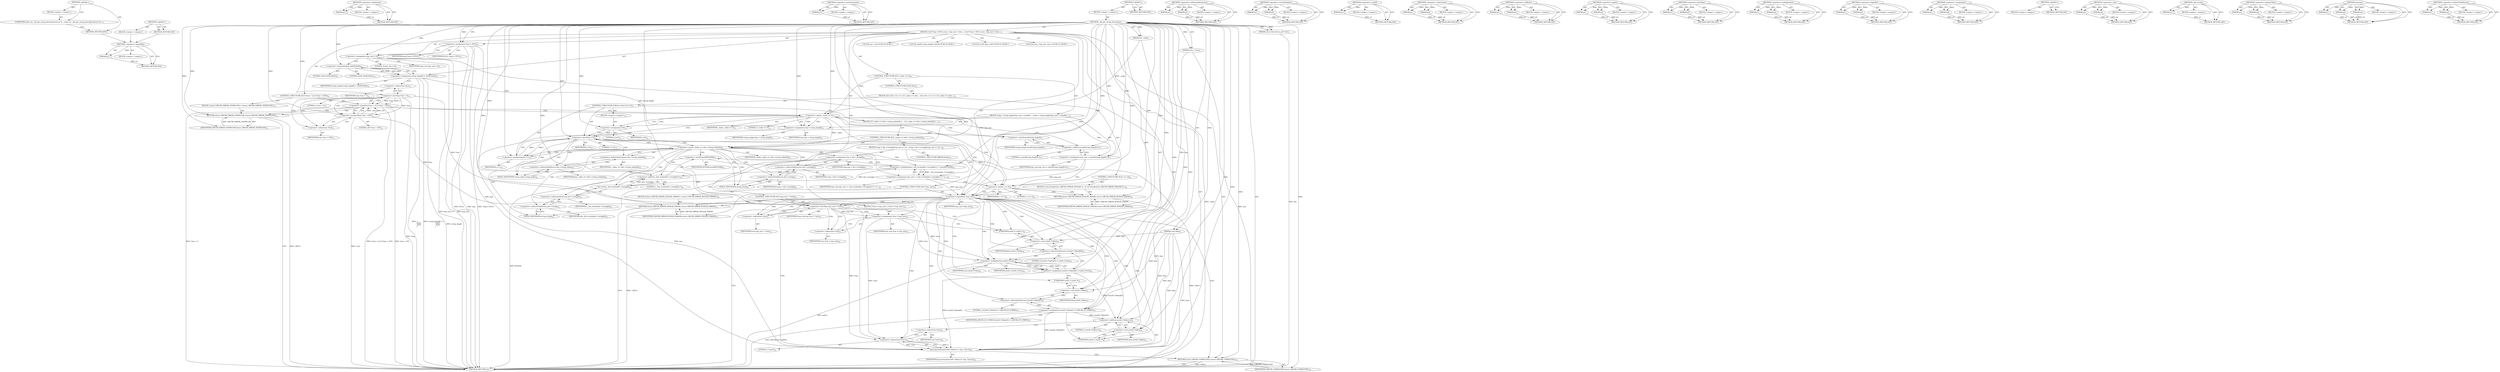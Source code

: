 digraph "&lt;global&gt;" {
vulnerable_246 [label=<(METHOD,&lt;operator&gt;.logicalNot)>];
vulnerable_247 [label=<(PARAM,p1)>];
vulnerable_248 [label=<(BLOCK,&lt;empty&gt;,&lt;empty&gt;)>];
vulnerable_249 [label=<(METHOD_RETURN,ANY)>];
vulnerable_200 [label=<(METHOD,&lt;operator&gt;.indirection)>];
vulnerable_201 [label=<(PARAM,p1)>];
vulnerable_202 [label=<(BLOCK,&lt;empty&gt;,&lt;empty&gt;)>];
vulnerable_203 [label=<(METHOD_RETURN,ANY)>];
vulnerable_223 [label=<(METHOD,&lt;operator&gt;.postIncrement)>];
vulnerable_224 [label=<(PARAM,p1)>];
vulnerable_225 [label=<(BLOCK,&lt;empty&gt;,&lt;empty&gt;)>];
vulnerable_226 [label=<(METHOD_RETURN,ANY)>];
vulnerable_6 [label=<(METHOD,&lt;global&gt;)<SUB>1</SUB>>];
vulnerable_7 [label=<(BLOCK,&lt;empty&gt;,&lt;empty&gt;)<SUB>1</SUB>>];
vulnerable_8 [label=<(METHOD,_hid_get_string_descriptor)<SUB>1</SUB>>];
vulnerable_9 [label=<(PARAM,struct hid_device_priv* dev)<SUB>1</SUB>>];
vulnerable_10 [label=<(PARAM,int _index)<SUB>1</SUB>>];
vulnerable_11 [label=<(PARAM,void *data)<SUB>2</SUB>>];
vulnerable_12 [label=<(PARAM,size_t *size)<SUB>2</SUB>>];
vulnerable_13 [label=<(BLOCK,{
	void *tmp = NULL;
	size_t tmp_size = 0;
	int...,{
	void *tmp = NULL;
	size_t tmp_size = 0;
	int...)<SUB>3</SUB>>];
vulnerable_14 [label="<(LOCAL,void* tmp: void*)<SUB>4</SUB>>"];
vulnerable_15 [label=<(&lt;operator&gt;.assignment,*tmp = NULL)<SUB>4</SUB>>];
vulnerable_16 [label=<(IDENTIFIER,tmp,*tmp = NULL)<SUB>4</SUB>>];
vulnerable_17 [label=<(IDENTIFIER,NULL,*tmp = NULL)<SUB>4</SUB>>];
vulnerable_18 [label="<(LOCAL,size_t tmp_size: size_t)<SUB>5</SUB>>"];
vulnerable_19 [label=<(&lt;operator&gt;.assignment,tmp_size = 0)<SUB>5</SUB>>];
vulnerable_20 [label=<(IDENTIFIER,tmp_size,tmp_size = 0)<SUB>5</SUB>>];
vulnerable_21 [label=<(LITERAL,0,tmp_size = 0)<SUB>5</SUB>>];
vulnerable_22 [label="<(LOCAL,int i: int)<SUB>6</SUB>>"];
vulnerable_23 [label="<(LOCAL,char[] string_langid: char[])<SUB>8</SUB>>"];
vulnerable_24 [label=<(&lt;operator&gt;.assignment,string_langid[] = {
		0x09,
		0x04
	})<SUB>8</SUB>>];
vulnerable_25 [label=<(IDENTIFIER,string_langid,string_langid[] = {
		0x09,
		0x04
	})<SUB>8</SUB>>];
vulnerable_26 [label=<(&lt;operator&gt;.arrayInitializer,{
		0x09,
		0x04
	})<SUB>8</SUB>>];
vulnerable_27 [label=<(LITERAL,0x09,{
		0x09,
		0x04
	})<SUB>9</SUB>>];
vulnerable_28 [label=<(LITERAL,0x04,{
		0x09,
		0x04
	})<SUB>10</SUB>>];
vulnerable_29 [label=<(CONTROL_STRUCTURE,IF,if ((*size &lt; 2) || (*size &gt; 255)))<SUB>12</SUB>>];
vulnerable_30 [label=<(&lt;operator&gt;.logicalOr,(*size &lt; 2) || (*size &gt; 255))<SUB>12</SUB>>];
vulnerable_31 [label=<(&lt;operator&gt;.lessThan,*size &lt; 2)<SUB>12</SUB>>];
vulnerable_32 [label=<(&lt;operator&gt;.indirection,*size)<SUB>12</SUB>>];
vulnerable_33 [label=<(IDENTIFIER,size,*size &lt; 2)<SUB>12</SUB>>];
vulnerable_34 [label=<(LITERAL,2,*size &lt; 2)<SUB>12</SUB>>];
vulnerable_35 [label=<(&lt;operator&gt;.greaterThan,*size &gt; 255)<SUB>12</SUB>>];
vulnerable_36 [label=<(&lt;operator&gt;.indirection,*size)<SUB>12</SUB>>];
vulnerable_37 [label=<(IDENTIFIER,size,*size &gt; 255)<SUB>12</SUB>>];
vulnerable_38 [label=<(LITERAL,255,*size &gt; 255)<SUB>12</SUB>>];
vulnerable_39 [label=<(BLOCK,{
		return LIBUSB_ERROR_OVERFLOW;
	},{
		return LIBUSB_ERROR_OVERFLOW;
	})<SUB>12</SUB>>];
vulnerable_40 [label=<(RETURN,return LIBUSB_ERROR_OVERFLOW;,return LIBUSB_ERROR_OVERFLOW;)<SUB>13</SUB>>];
vulnerable_41 [label=<(IDENTIFIER,LIBUSB_ERROR_OVERFLOW,return LIBUSB_ERROR_OVERFLOW;)<SUB>13</SUB>>];
vulnerable_42 [label=<(CONTROL_STRUCTURE,IF,if (_index == 0))<SUB>15</SUB>>];
vulnerable_43 [label=<(&lt;operator&gt;.equals,_index == 0)<SUB>15</SUB>>];
vulnerable_44 [label=<(IDENTIFIER,_index,_index == 0)<SUB>15</SUB>>];
vulnerable_45 [label=<(LITERAL,0,_index == 0)<SUB>15</SUB>>];
vulnerable_46 [label=<(BLOCK,{
		tmp = string_langid;
		tmp_size = sizeof(st...,{
		tmp = string_langid;
		tmp_size = sizeof(st...)<SUB>15</SUB>>];
vulnerable_47 [label=<(&lt;operator&gt;.assignment,tmp = string_langid)<SUB>16</SUB>>];
vulnerable_48 [label=<(IDENTIFIER,tmp,tmp = string_langid)<SUB>16</SUB>>];
vulnerable_49 [label=<(IDENTIFIER,string_langid,tmp = string_langid)<SUB>16</SUB>>];
vulnerable_50 [label=<(&lt;operator&gt;.assignment,tmp_size = sizeof(string_langid)+2)<SUB>17</SUB>>];
vulnerable_51 [label=<(IDENTIFIER,tmp_size,tmp_size = sizeof(string_langid)+2)<SUB>17</SUB>>];
vulnerable_52 [label=<(&lt;operator&gt;.addition,sizeof(string_langid)+2)<SUB>17</SUB>>];
vulnerable_53 [label=<(&lt;operator&gt;.sizeOf,sizeof(string_langid))<SUB>17</SUB>>];
vulnerable_54 [label=<(IDENTIFIER,string_langid,sizeof(string_langid))<SUB>17</SUB>>];
vulnerable_55 [label=<(LITERAL,2,sizeof(string_langid)+2)<SUB>17</SUB>>];
vulnerable_56 [label=<(CONTROL_STRUCTURE,ELSE,else)<SUB>18</SUB>>];
vulnerable_57 [label=<(BLOCK,{
		for (i=0; i&lt;3; i++) {
			if (_index == (dev...,{
		for (i=0; i&lt;3; i++) {
			if (_index == (dev...)<SUB>18</SUB>>];
vulnerable_58 [label=<(CONTROL_STRUCTURE,FOR,for (i=0;i&lt;3;i++))<SUB>19</SUB>>];
vulnerable_59 [label=<(BLOCK,&lt;empty&gt;,&lt;empty&gt;)<SUB>19</SUB>>];
vulnerable_60 [label=<(&lt;operator&gt;.assignment,i=0)<SUB>19</SUB>>];
vulnerable_61 [label=<(IDENTIFIER,i,i=0)<SUB>19</SUB>>];
vulnerable_62 [label=<(LITERAL,0,i=0)<SUB>19</SUB>>];
vulnerable_63 [label=<(&lt;operator&gt;.lessThan,i&lt;3)<SUB>19</SUB>>];
vulnerable_64 [label=<(IDENTIFIER,i,i&lt;3)<SUB>19</SUB>>];
vulnerable_65 [label=<(LITERAL,3,i&lt;3)<SUB>19</SUB>>];
vulnerable_66 [label=<(&lt;operator&gt;.postIncrement,i++)<SUB>19</SUB>>];
vulnerable_67 [label=<(IDENTIFIER,i,i++)<SUB>19</SUB>>];
vulnerable_68 [label=<(BLOCK,{
			if (_index == (dev-&gt;string_index[i])) {
		...,{
			if (_index == (dev-&gt;string_index[i])) {
		...)<SUB>19</SUB>>];
vulnerable_69 [label=<(CONTROL_STRUCTURE,IF,if (_index == (dev-&gt;string_index[i])))<SUB>20</SUB>>];
vulnerable_70 [label=<(&lt;operator&gt;.equals,_index == (dev-&gt;string_index[i]))<SUB>20</SUB>>];
vulnerable_71 [label=<(IDENTIFIER,_index,_index == (dev-&gt;string_index[i]))<SUB>20</SUB>>];
vulnerable_72 [label=<(&lt;operator&gt;.indirectIndexAccess,dev-&gt;string_index[i])<SUB>20</SUB>>];
vulnerable_73 [label=<(&lt;operator&gt;.indirectFieldAccess,dev-&gt;string_index)<SUB>20</SUB>>];
vulnerable_74 [label=<(IDENTIFIER,dev,_index == (dev-&gt;string_index[i]))<SUB>20</SUB>>];
vulnerable_75 [label=<(FIELD_IDENTIFIER,string_index,string_index)<SUB>20</SUB>>];
vulnerable_76 [label=<(IDENTIFIER,i,_index == (dev-&gt;string_index[i]))<SUB>20</SUB>>];
vulnerable_77 [label=<(BLOCK,{
				tmp = dev-&gt;string[i];
				tmp_size = (_hi...,{
				tmp = dev-&gt;string[i];
				tmp_size = (_hi...)<SUB>20</SUB>>];
vulnerable_78 [label=<(&lt;operator&gt;.assignment,tmp = dev-&gt;string[i])<SUB>21</SUB>>];
vulnerable_79 [label=<(IDENTIFIER,tmp,tmp = dev-&gt;string[i])<SUB>21</SUB>>];
vulnerable_80 [label=<(&lt;operator&gt;.indirectIndexAccess,dev-&gt;string[i])<SUB>21</SUB>>];
vulnerable_81 [label=<(&lt;operator&gt;.indirectFieldAccess,dev-&gt;string)<SUB>21</SUB>>];
vulnerable_82 [label=<(IDENTIFIER,dev,tmp = dev-&gt;string[i])<SUB>21</SUB>>];
vulnerable_83 [label=<(FIELD_IDENTIFIER,string,string)<SUB>21</SUB>>];
vulnerable_84 [label=<(IDENTIFIER,i,tmp = dev-&gt;string[i])<SUB>21</SUB>>];
vulnerable_85 [label=<(&lt;operator&gt;.assignment,tmp_size = (_hid_wcslen(dev-&gt;string[i])+1) * si...)<SUB>22</SUB>>];
vulnerable_86 [label=<(IDENTIFIER,tmp_size,tmp_size = (_hid_wcslen(dev-&gt;string[i])+1) * si...)<SUB>22</SUB>>];
vulnerable_87 [label=<(&lt;operator&gt;.multiplication,(_hid_wcslen(dev-&gt;string[i])+1) * sizeof(WCHAR))<SUB>22</SUB>>];
vulnerable_88 [label=<(&lt;operator&gt;.addition,_hid_wcslen(dev-&gt;string[i])+1)<SUB>22</SUB>>];
vulnerable_89 [label=<(_hid_wcslen,_hid_wcslen(dev-&gt;string[i]))<SUB>22</SUB>>];
vulnerable_90 [label=<(&lt;operator&gt;.indirectIndexAccess,dev-&gt;string[i])<SUB>22</SUB>>];
vulnerable_91 [label=<(&lt;operator&gt;.indirectFieldAccess,dev-&gt;string)<SUB>22</SUB>>];
vulnerable_92 [label=<(IDENTIFIER,dev,_hid_wcslen(dev-&gt;string[i]))<SUB>22</SUB>>];
vulnerable_93 [label=<(FIELD_IDENTIFIER,string,string)<SUB>22</SUB>>];
vulnerable_94 [label=<(IDENTIFIER,i,_hid_wcslen(dev-&gt;string[i]))<SUB>22</SUB>>];
vulnerable_95 [label=<(LITERAL,1,_hid_wcslen(dev-&gt;string[i])+1)<SUB>22</SUB>>];
vulnerable_96 [label=<(&lt;operator&gt;.sizeOf,sizeof(WCHAR))<SUB>22</SUB>>];
vulnerable_97 [label=<(IDENTIFIER,WCHAR,sizeof(WCHAR))<SUB>22</SUB>>];
vulnerable_98 [label=<(CONTROL_STRUCTURE,BREAK,break;)<SUB>23</SUB>>];
vulnerable_99 [label=<(CONTROL_STRUCTURE,IF,if (i == 3))<SUB>26</SUB>>];
vulnerable_100 [label=<(&lt;operator&gt;.equals,i == 3)<SUB>26</SUB>>];
vulnerable_101 [label=<(IDENTIFIER,i,i == 3)<SUB>26</SUB>>];
vulnerable_102 [label=<(LITERAL,3,i == 3)<SUB>26</SUB>>];
vulnerable_103 [label=<(BLOCK,{	// not found
			return LIBUSB_ERROR_INVALID_P...,{	// not found
			return LIBUSB_ERROR_INVALID_P...)<SUB>26</SUB>>];
vulnerable_104 [label=<(RETURN,return LIBUSB_ERROR_INVALID_PARAM;,return LIBUSB_ERROR_INVALID_PARAM;)<SUB>27</SUB>>];
vulnerable_105 [label=<(IDENTIFIER,LIBUSB_ERROR_INVALID_PARAM,return LIBUSB_ERROR_INVALID_PARAM;)<SUB>27</SUB>>];
vulnerable_106 [label=<(CONTROL_STRUCTURE,IF,if (!tmp_size))<SUB>30</SUB>>];
vulnerable_107 [label=<(&lt;operator&gt;.logicalNot,!tmp_size)<SUB>30</SUB>>];
vulnerable_108 [label=<(IDENTIFIER,tmp_size,!tmp_size)<SUB>30</SUB>>];
vulnerable_109 [label=<(BLOCK,{
		return LIBUSB_ERROR_INVALID_PARAM;
	},{
		return LIBUSB_ERROR_INVALID_PARAM;
	})<SUB>30</SUB>>];
vulnerable_110 [label=<(RETURN,return LIBUSB_ERROR_INVALID_PARAM;,return LIBUSB_ERROR_INVALID_PARAM;)<SUB>31</SUB>>];
vulnerable_111 [label=<(IDENTIFIER,LIBUSB_ERROR_INVALID_PARAM,return LIBUSB_ERROR_INVALID_PARAM;)<SUB>31</SUB>>];
vulnerable_112 [label=<(CONTROL_STRUCTURE,IF,if (tmp_size &lt; *size))<SUB>33</SUB>>];
vulnerable_113 [label=<(&lt;operator&gt;.lessThan,tmp_size &lt; *size)<SUB>33</SUB>>];
vulnerable_114 [label=<(IDENTIFIER,tmp_size,tmp_size &lt; *size)<SUB>33</SUB>>];
vulnerable_115 [label=<(&lt;operator&gt;.indirection,*size)<SUB>33</SUB>>];
vulnerable_116 [label=<(IDENTIFIER,size,tmp_size &lt; *size)<SUB>33</SUB>>];
vulnerable_117 [label=<(BLOCK,{
		*size = tmp_size;
	},{
		*size = tmp_size;
	})<SUB>33</SUB>>];
vulnerable_118 [label=<(&lt;operator&gt;.assignment,*size = tmp_size)<SUB>34</SUB>>];
vulnerable_119 [label=<(&lt;operator&gt;.indirection,*size)<SUB>34</SUB>>];
vulnerable_120 [label=<(IDENTIFIER,size,*size = tmp_size)<SUB>34</SUB>>];
vulnerable_121 [label=<(IDENTIFIER,tmp_size,*size = tmp_size)<SUB>34</SUB>>];
vulnerable_122 [label=<(&lt;operator&gt;.assignment,((uint8_t*)data)[0] = (uint8_t)*size)<SUB>36</SUB>>];
vulnerable_123 [label=<(&lt;operator&gt;.indirectIndexAccess,((uint8_t*)data)[0])<SUB>36</SUB>>];
vulnerable_124 [label=<(&lt;operator&gt;.cast,(uint8_t*)data)<SUB>36</SUB>>];
vulnerable_125 [label=<(UNKNOWN,uint8_t*,uint8_t*)<SUB>36</SUB>>];
vulnerable_126 [label=<(IDENTIFIER,data,(uint8_t*)data)<SUB>36</SUB>>];
vulnerable_127 [label=<(LITERAL,0,((uint8_t*)data)[0] = (uint8_t)*size)<SUB>36</SUB>>];
vulnerable_128 [label=<(&lt;operator&gt;.multiplication,(uint8_t)*size)<SUB>36</SUB>>];
vulnerable_129 [label=<(IDENTIFIER,uint8_t,(uint8_t)*size)<SUB>36</SUB>>];
vulnerable_130 [label=<(IDENTIFIER,size,(uint8_t)*size)<SUB>36</SUB>>];
vulnerable_131 [label=<(&lt;operator&gt;.assignment,((uint8_t*)data)[1] = LIBUSB_DT_STRING)<SUB>37</SUB>>];
vulnerable_132 [label=<(&lt;operator&gt;.indirectIndexAccess,((uint8_t*)data)[1])<SUB>37</SUB>>];
vulnerable_133 [label=<(&lt;operator&gt;.cast,(uint8_t*)data)<SUB>37</SUB>>];
vulnerable_134 [label=<(UNKNOWN,uint8_t*,uint8_t*)<SUB>37</SUB>>];
vulnerable_135 [label=<(IDENTIFIER,data,(uint8_t*)data)<SUB>37</SUB>>];
vulnerable_136 [label=<(LITERAL,1,((uint8_t*)data)[1] = LIBUSB_DT_STRING)<SUB>37</SUB>>];
vulnerable_137 [label=<(IDENTIFIER,LIBUSB_DT_STRING,((uint8_t*)data)[1] = LIBUSB_DT_STRING)<SUB>37</SUB>>];
vulnerable_138 [label=<(memcpy,memcpy((uint8_t*)data+2, tmp, *size-2))<SUB>38</SUB>>];
vulnerable_139 [label=<(&lt;operator&gt;.addition,(uint8_t*)data+2)<SUB>38</SUB>>];
vulnerable_140 [label=<(&lt;operator&gt;.cast,(uint8_t*)data)<SUB>38</SUB>>];
vulnerable_141 [label=<(UNKNOWN,uint8_t*,uint8_t*)<SUB>38</SUB>>];
vulnerable_142 [label=<(IDENTIFIER,data,(uint8_t*)data)<SUB>38</SUB>>];
vulnerable_143 [label=<(LITERAL,2,(uint8_t*)data+2)<SUB>38</SUB>>];
vulnerable_144 [label=<(IDENTIFIER,tmp,memcpy((uint8_t*)data+2, tmp, *size-2))<SUB>38</SUB>>];
vulnerable_145 [label=<(&lt;operator&gt;.subtraction,*size-2)<SUB>38</SUB>>];
vulnerable_146 [label=<(&lt;operator&gt;.indirection,*size)<SUB>38</SUB>>];
vulnerable_147 [label=<(IDENTIFIER,size,*size-2)<SUB>38</SUB>>];
vulnerable_148 [label=<(LITERAL,2,*size-2)<SUB>38</SUB>>];
vulnerable_149 [label=<(RETURN,return LIBUSB_COMPLETED;,return LIBUSB_COMPLETED;)<SUB>39</SUB>>];
vulnerable_150 [label=<(IDENTIFIER,LIBUSB_COMPLETED,return LIBUSB_COMPLETED;)<SUB>39</SUB>>];
vulnerable_151 [label=<(METHOD_RETURN,int)<SUB>1</SUB>>];
vulnerable_153 [label=<(METHOD_RETURN,ANY)<SUB>1</SUB>>];
vulnerable_227 [label=<(METHOD,&lt;operator&gt;.indirectIndexAccess)>];
vulnerable_228 [label=<(PARAM,p1)>];
vulnerable_229 [label=<(PARAM,p2)>];
vulnerable_230 [label=<(BLOCK,&lt;empty&gt;,&lt;empty&gt;)>];
vulnerable_231 [label=<(METHOD_RETURN,ANY)>];
vulnerable_185 [label=<(METHOD,&lt;operator&gt;.arrayInitializer)>];
vulnerable_186 [label=<(PARAM,p1)>];
vulnerable_187 [label=<(PARAM,p2)>];
vulnerable_188 [label=<(BLOCK,&lt;empty&gt;,&lt;empty&gt;)>];
vulnerable_189 [label=<(METHOD_RETURN,ANY)>];
vulnerable_219 [label=<(METHOD,&lt;operator&gt;.sizeOf)>];
vulnerable_220 [label=<(PARAM,p1)>];
vulnerable_221 [label=<(BLOCK,&lt;empty&gt;,&lt;empty&gt;)>];
vulnerable_222 [label=<(METHOD_RETURN,ANY)>];
vulnerable_261 [label=<(METHOD,&lt;operator&gt;.subtraction)>];
vulnerable_262 [label=<(PARAM,p1)>];
vulnerable_263 [label=<(PARAM,p2)>];
vulnerable_264 [label=<(BLOCK,&lt;empty&gt;,&lt;empty&gt;)>];
vulnerable_265 [label=<(METHOD_RETURN,ANY)>];
vulnerable_214 [label=<(METHOD,&lt;operator&gt;.addition)>];
vulnerable_215 [label=<(PARAM,p1)>];
vulnerable_216 [label=<(PARAM,p2)>];
vulnerable_217 [label=<(BLOCK,&lt;empty&gt;,&lt;empty&gt;)>];
vulnerable_218 [label=<(METHOD_RETURN,ANY)>];
vulnerable_209 [label=<(METHOD,&lt;operator&gt;.equals)>];
vulnerable_210 [label=<(PARAM,p1)>];
vulnerable_211 [label=<(PARAM,p2)>];
vulnerable_212 [label=<(BLOCK,&lt;empty&gt;,&lt;empty&gt;)>];
vulnerable_213 [label=<(METHOD_RETURN,ANY)>];
vulnerable_195 [label=<(METHOD,&lt;operator&gt;.lessThan)>];
vulnerable_196 [label=<(PARAM,p1)>];
vulnerable_197 [label=<(PARAM,p2)>];
vulnerable_198 [label=<(BLOCK,&lt;empty&gt;,&lt;empty&gt;)>];
vulnerable_199 [label=<(METHOD_RETURN,ANY)>];
vulnerable_237 [label=<(METHOD,&lt;operator&gt;.multiplication)>];
vulnerable_238 [label=<(PARAM,p1)>];
vulnerable_239 [label=<(PARAM,p2)>];
vulnerable_240 [label=<(BLOCK,&lt;empty&gt;,&lt;empty&gt;)>];
vulnerable_241 [label=<(METHOD_RETURN,ANY)>];
vulnerable_190 [label=<(METHOD,&lt;operator&gt;.logicalOr)>];
vulnerable_191 [label=<(PARAM,p1)>];
vulnerable_192 [label=<(PARAM,p2)>];
vulnerable_193 [label=<(BLOCK,&lt;empty&gt;,&lt;empty&gt;)>];
vulnerable_194 [label=<(METHOD_RETURN,ANY)>];
vulnerable_180 [label=<(METHOD,&lt;operator&gt;.assignment)>];
vulnerable_181 [label=<(PARAM,p1)>];
vulnerable_182 [label=<(PARAM,p2)>];
vulnerable_183 [label=<(BLOCK,&lt;empty&gt;,&lt;empty&gt;)>];
vulnerable_184 [label=<(METHOD_RETURN,ANY)>];
vulnerable_174 [label=<(METHOD,&lt;global&gt;)<SUB>1</SUB>>];
vulnerable_175 [label=<(BLOCK,&lt;empty&gt;,&lt;empty&gt;)>];
vulnerable_176 [label=<(METHOD_RETURN,ANY)>];
vulnerable_250 [label=<(METHOD,&lt;operator&gt;.cast)>];
vulnerable_251 [label=<(PARAM,p1)>];
vulnerable_252 [label=<(PARAM,p2)>];
vulnerable_253 [label=<(BLOCK,&lt;empty&gt;,&lt;empty&gt;)>];
vulnerable_254 [label=<(METHOD_RETURN,ANY)>];
vulnerable_242 [label=<(METHOD,_hid_wcslen)>];
vulnerable_243 [label=<(PARAM,p1)>];
vulnerable_244 [label=<(BLOCK,&lt;empty&gt;,&lt;empty&gt;)>];
vulnerable_245 [label=<(METHOD_RETURN,ANY)>];
vulnerable_204 [label=<(METHOD,&lt;operator&gt;.greaterThan)>];
vulnerable_205 [label=<(PARAM,p1)>];
vulnerable_206 [label=<(PARAM,p2)>];
vulnerable_207 [label=<(BLOCK,&lt;empty&gt;,&lt;empty&gt;)>];
vulnerable_208 [label=<(METHOD_RETURN,ANY)>];
vulnerable_255 [label=<(METHOD,memcpy)>];
vulnerable_256 [label=<(PARAM,p1)>];
vulnerable_257 [label=<(PARAM,p2)>];
vulnerable_258 [label=<(PARAM,p3)>];
vulnerable_259 [label=<(BLOCK,&lt;empty&gt;,&lt;empty&gt;)>];
vulnerable_260 [label=<(METHOD_RETURN,ANY)>];
vulnerable_232 [label=<(METHOD,&lt;operator&gt;.indirectFieldAccess)>];
vulnerable_233 [label=<(PARAM,p1)>];
vulnerable_234 [label=<(PARAM,p2)>];
vulnerable_235 [label=<(BLOCK,&lt;empty&gt;,&lt;empty&gt;)>];
vulnerable_236 [label=<(METHOD_RETURN,ANY)>];
fixed_6 [label=<(METHOD,&lt;global&gt;)<SUB>1</SUB>>];
fixed_7 [label=<(BLOCK,&lt;empty&gt;,&lt;empty&gt;)<SUB>1</SUB>>];
fixed_8 [label=<(UNKNOWN,static int _hid_get_string_descriptor(struct hi...,static int _hid_get_string_descriptor(struct hi...)<SUB>1</SUB>>];
fixed_9 [label=<(METHOD_RETURN,ANY)<SUB>1</SUB>>];
fixed_14 [label=<(METHOD,&lt;global&gt;)<SUB>1</SUB>>];
fixed_15 [label=<(BLOCK,&lt;empty&gt;,&lt;empty&gt;)>];
fixed_16 [label=<(METHOD_RETURN,ANY)>];
vulnerable_246 -> vulnerable_247  [key=0, label="AST: "];
vulnerable_246 -> vulnerable_247  [key=1, label="DDG: "];
vulnerable_246 -> vulnerable_248  [key=0, label="AST: "];
vulnerable_246 -> vulnerable_249  [key=0, label="AST: "];
vulnerable_246 -> vulnerable_249  [key=1, label="CFG: "];
vulnerable_247 -> vulnerable_249  [key=0, label="DDG: p1"];
vulnerable_200 -> vulnerable_201  [key=0, label="AST: "];
vulnerable_200 -> vulnerable_201  [key=1, label="DDG: "];
vulnerable_200 -> vulnerable_202  [key=0, label="AST: "];
vulnerable_200 -> vulnerable_203  [key=0, label="AST: "];
vulnerable_200 -> vulnerable_203  [key=1, label="CFG: "];
vulnerable_201 -> vulnerable_203  [key=0, label="DDG: p1"];
vulnerable_223 -> vulnerable_224  [key=0, label="AST: "];
vulnerable_223 -> vulnerable_224  [key=1, label="DDG: "];
vulnerable_223 -> vulnerable_225  [key=0, label="AST: "];
vulnerable_223 -> vulnerable_226  [key=0, label="AST: "];
vulnerable_223 -> vulnerable_226  [key=1, label="CFG: "];
vulnerable_224 -> vulnerable_226  [key=0, label="DDG: p1"];
vulnerable_6 -> vulnerable_7  [key=0, label="AST: "];
vulnerable_6 -> vulnerable_153  [key=0, label="AST: "];
vulnerable_6 -> vulnerable_153  [key=1, label="CFG: "];
vulnerable_7 -> vulnerable_8  [key=0, label="AST: "];
vulnerable_8 -> vulnerable_9  [key=0, label="AST: "];
vulnerable_8 -> vulnerable_9  [key=1, label="DDG: "];
vulnerable_8 -> vulnerable_10  [key=0, label="AST: "];
vulnerable_8 -> vulnerable_10  [key=1, label="DDG: "];
vulnerable_8 -> vulnerable_11  [key=0, label="AST: "];
vulnerable_8 -> vulnerable_11  [key=1, label="DDG: "];
vulnerable_8 -> vulnerable_12  [key=0, label="AST: "];
vulnerable_8 -> vulnerable_12  [key=1, label="DDG: "];
vulnerable_8 -> vulnerable_13  [key=0, label="AST: "];
vulnerable_8 -> vulnerable_151  [key=0, label="AST: "];
vulnerable_8 -> vulnerable_15  [key=0, label="CFG: "];
vulnerable_8 -> vulnerable_15  [key=1, label="DDG: "];
vulnerable_8 -> vulnerable_19  [key=0, label="DDG: "];
vulnerable_8 -> vulnerable_131  [key=0, label="DDG: "];
vulnerable_8 -> vulnerable_149  [key=0, label="DDG: "];
vulnerable_8 -> vulnerable_138  [key=0, label="DDG: "];
vulnerable_8 -> vulnerable_150  [key=0, label="DDG: "];
vulnerable_8 -> vulnerable_26  [key=0, label="DDG: "];
vulnerable_8 -> vulnerable_40  [key=0, label="DDG: "];
vulnerable_8 -> vulnerable_43  [key=0, label="DDG: "];
vulnerable_8 -> vulnerable_47  [key=0, label="DDG: "];
vulnerable_8 -> vulnerable_50  [key=0, label="DDG: "];
vulnerable_8 -> vulnerable_107  [key=0, label="DDG: "];
vulnerable_8 -> vulnerable_110  [key=0, label="DDG: "];
vulnerable_8 -> vulnerable_113  [key=0, label="DDG: "];
vulnerable_8 -> vulnerable_118  [key=0, label="DDG: "];
vulnerable_8 -> vulnerable_128  [key=0, label="DDG: "];
vulnerable_8 -> vulnerable_139  [key=0, label="DDG: "];
vulnerable_8 -> vulnerable_145  [key=0, label="DDG: "];
vulnerable_8 -> vulnerable_31  [key=0, label="DDG: "];
vulnerable_8 -> vulnerable_35  [key=0, label="DDG: "];
vulnerable_8 -> vulnerable_41  [key=0, label="DDG: "];
vulnerable_8 -> vulnerable_111  [key=0, label="DDG: "];
vulnerable_8 -> vulnerable_124  [key=0, label="DDG: "];
vulnerable_8 -> vulnerable_133  [key=0, label="DDG: "];
vulnerable_8 -> vulnerable_140  [key=0, label="DDG: "];
vulnerable_8 -> vulnerable_52  [key=0, label="DDG: "];
vulnerable_8 -> vulnerable_60  [key=0, label="DDG: "];
vulnerable_8 -> vulnerable_63  [key=0, label="DDG: "];
vulnerable_8 -> vulnerable_66  [key=0, label="DDG: "];
vulnerable_8 -> vulnerable_100  [key=0, label="DDG: "];
vulnerable_8 -> vulnerable_104  [key=0, label="DDG: "];
vulnerable_8 -> vulnerable_105  [key=0, label="DDG: "];
vulnerable_8 -> vulnerable_70  [key=0, label="DDG: "];
vulnerable_8 -> vulnerable_87  [key=0, label="DDG: "];
vulnerable_8 -> vulnerable_88  [key=0, label="DDG: "];
vulnerable_9 -> vulnerable_151  [key=0, label="DDG: dev"];
vulnerable_10 -> vulnerable_151  [key=0, label="DDG: _index"];
vulnerable_10 -> vulnerable_43  [key=0, label="DDG: _index"];
vulnerable_11 -> vulnerable_151  [key=0, label="DDG: data"];
vulnerable_11 -> vulnerable_138  [key=0, label="DDG: data"];
vulnerable_11 -> vulnerable_139  [key=0, label="DDG: data"];
vulnerable_11 -> vulnerable_124  [key=0, label="DDG: data"];
vulnerable_11 -> vulnerable_133  [key=0, label="DDG: data"];
vulnerable_11 -> vulnerable_140  [key=0, label="DDG: data"];
vulnerable_12 -> vulnerable_151  [key=0, label="DDG: size"];
vulnerable_12 -> vulnerable_128  [key=0, label="DDG: size"];
vulnerable_13 -> vulnerable_14  [key=0, label="AST: "];
vulnerable_13 -> vulnerable_15  [key=0, label="AST: "];
vulnerable_13 -> vulnerable_18  [key=0, label="AST: "];
vulnerable_13 -> vulnerable_19  [key=0, label="AST: "];
vulnerable_13 -> vulnerable_22  [key=0, label="AST: "];
vulnerable_13 -> vulnerable_23  [key=0, label="AST: "];
vulnerable_13 -> vulnerable_24  [key=0, label="AST: "];
vulnerable_13 -> vulnerable_29  [key=0, label="AST: "];
vulnerable_13 -> vulnerable_42  [key=0, label="AST: "];
vulnerable_13 -> vulnerable_106  [key=0, label="AST: "];
vulnerable_13 -> vulnerable_112  [key=0, label="AST: "];
vulnerable_13 -> vulnerable_122  [key=0, label="AST: "];
vulnerable_13 -> vulnerable_131  [key=0, label="AST: "];
vulnerable_13 -> vulnerable_138  [key=0, label="AST: "];
vulnerable_13 -> vulnerable_149  [key=0, label="AST: "];
vulnerable_15 -> vulnerable_16  [key=0, label="AST: "];
vulnerable_15 -> vulnerable_17  [key=0, label="AST: "];
vulnerable_15 -> vulnerable_19  [key=0, label="CFG: "];
vulnerable_15 -> vulnerable_151  [key=0, label="DDG: tmp"];
vulnerable_15 -> vulnerable_151  [key=1, label="DDG: *tmp = NULL"];
vulnerable_15 -> vulnerable_151  [key=2, label="DDG: NULL"];
vulnerable_15 -> vulnerable_138  [key=0, label="DDG: tmp"];
vulnerable_19 -> vulnerable_20  [key=0, label="AST: "];
vulnerable_19 -> vulnerable_21  [key=0, label="AST: "];
vulnerable_19 -> vulnerable_26  [key=0, label="CFG: "];
vulnerable_19 -> vulnerable_151  [key=0, label="DDG: tmp_size"];
vulnerable_19 -> vulnerable_151  [key=1, label="DDG: tmp_size = 0"];
vulnerable_19 -> vulnerable_107  [key=0, label="DDG: tmp_size"];
vulnerable_24 -> vulnerable_25  [key=0, label="AST: "];
vulnerable_24 -> vulnerable_26  [key=0, label="AST: "];
vulnerable_24 -> vulnerable_32  [key=0, label="CFG: "];
vulnerable_24 -> vulnerable_151  [key=0, label="DDG: string_langid"];
vulnerable_24 -> vulnerable_151  [key=1, label="DDG: {
		0x09,
		0x04
	}"];
vulnerable_24 -> vulnerable_151  [key=2, label="DDG: string_langid[] = {
		0x09,
		0x04
	}"];
vulnerable_24 -> vulnerable_47  [key=0, label="DDG: string_langid"];
vulnerable_26 -> vulnerable_27  [key=0, label="AST: "];
vulnerable_26 -> vulnerable_28  [key=0, label="AST: "];
vulnerable_26 -> vulnerable_24  [key=0, label="CFG: "];
vulnerable_26 -> vulnerable_24  [key=1, label="DDG: 0x09"];
vulnerable_26 -> vulnerable_24  [key=2, label="DDG: 0x04"];
vulnerable_29 -> vulnerable_30  [key=0, label="AST: "];
vulnerable_29 -> vulnerable_39  [key=0, label="AST: "];
vulnerable_30 -> vulnerable_31  [key=0, label="AST: "];
vulnerable_30 -> vulnerable_35  [key=0, label="AST: "];
vulnerable_30 -> vulnerable_40  [key=0, label="CFG: "];
vulnerable_30 -> vulnerable_40  [key=1, label="CDG: "];
vulnerable_30 -> vulnerable_43  [key=0, label="CFG: "];
vulnerable_30 -> vulnerable_43  [key=1, label="CDG: "];
vulnerable_30 -> vulnerable_151  [key=0, label="DDG: *size &lt; 2"];
vulnerable_30 -> vulnerable_151  [key=1, label="DDG: *size &gt; 255"];
vulnerable_30 -> vulnerable_151  [key=2, label="DDG: (*size &lt; 2) || (*size &gt; 255)"];
vulnerable_31 -> vulnerable_32  [key=0, label="AST: "];
vulnerable_31 -> vulnerable_34  [key=0, label="AST: "];
vulnerable_31 -> vulnerable_30  [key=0, label="CFG: "];
vulnerable_31 -> vulnerable_30  [key=1, label="DDG: *size"];
vulnerable_31 -> vulnerable_30  [key=2, label="DDG: 2"];
vulnerable_31 -> vulnerable_36  [key=0, label="CFG: "];
vulnerable_31 -> vulnerable_36  [key=1, label="CDG: "];
vulnerable_31 -> vulnerable_151  [key=0, label="DDG: *size"];
vulnerable_31 -> vulnerable_113  [key=0, label="DDG: *size"];
vulnerable_31 -> vulnerable_35  [key=0, label="DDG: *size"];
vulnerable_31 -> vulnerable_35  [key=1, label="CDG: "];
vulnerable_32 -> vulnerable_33  [key=0, label="AST: "];
vulnerable_32 -> vulnerable_31  [key=0, label="CFG: "];
vulnerable_35 -> vulnerable_36  [key=0, label="AST: "];
vulnerable_35 -> vulnerable_38  [key=0, label="AST: "];
vulnerable_35 -> vulnerable_30  [key=0, label="CFG: "];
vulnerable_35 -> vulnerable_30  [key=1, label="DDG: *size"];
vulnerable_35 -> vulnerable_30  [key=2, label="DDG: 255"];
vulnerable_35 -> vulnerable_151  [key=0, label="DDG: *size"];
vulnerable_35 -> vulnerable_113  [key=0, label="DDG: *size"];
vulnerable_36 -> vulnerable_37  [key=0, label="AST: "];
vulnerable_36 -> vulnerable_35  [key=0, label="CFG: "];
vulnerable_39 -> vulnerable_40  [key=0, label="AST: "];
vulnerable_40 -> vulnerable_41  [key=0, label="AST: "];
vulnerable_40 -> vulnerable_151  [key=0, label="CFG: "];
vulnerable_40 -> vulnerable_151  [key=1, label="DDG: &lt;RET&gt;"];
vulnerable_41 -> vulnerable_40  [key=0, label="DDG: LIBUSB_ERROR_OVERFLOW"];
vulnerable_42 -> vulnerable_43  [key=0, label="AST: "];
vulnerable_42 -> vulnerable_46  [key=0, label="AST: "];
vulnerable_42 -> vulnerable_56  [key=0, label="AST: "];
vulnerable_43 -> vulnerable_44  [key=0, label="AST: "];
vulnerable_43 -> vulnerable_45  [key=0, label="AST: "];
vulnerable_43 -> vulnerable_47  [key=0, label="CFG: "];
vulnerable_43 -> vulnerable_47  [key=1, label="CDG: "];
vulnerable_43 -> vulnerable_60  [key=0, label="CFG: "];
vulnerable_43 -> vulnerable_60  [key=1, label="CDG: "];
vulnerable_43 -> vulnerable_70  [key=0, label="DDG: _index"];
vulnerable_43 -> vulnerable_107  [key=0, label="CDG: "];
vulnerable_43 -> vulnerable_52  [key=0, label="CDG: "];
vulnerable_43 -> vulnerable_50  [key=0, label="CDG: "];
vulnerable_43 -> vulnerable_100  [key=0, label="CDG: "];
vulnerable_43 -> vulnerable_53  [key=0, label="CDG: "];
vulnerable_43 -> vulnerable_63  [key=0, label="CDG: "];
vulnerable_46 -> vulnerable_47  [key=0, label="AST: "];
vulnerable_46 -> vulnerable_50  [key=0, label="AST: "];
vulnerable_47 -> vulnerable_48  [key=0, label="AST: "];
vulnerable_47 -> vulnerable_49  [key=0, label="AST: "];
vulnerable_47 -> vulnerable_53  [key=0, label="CFG: "];
vulnerable_47 -> vulnerable_138  [key=0, label="DDG: tmp"];
vulnerable_50 -> vulnerable_51  [key=0, label="AST: "];
vulnerable_50 -> vulnerable_52  [key=0, label="AST: "];
vulnerable_50 -> vulnerable_107  [key=0, label="CFG: "];
vulnerable_50 -> vulnerable_107  [key=1, label="DDG: tmp_size"];
vulnerable_52 -> vulnerable_53  [key=0, label="AST: "];
vulnerable_52 -> vulnerable_55  [key=0, label="AST: "];
vulnerable_52 -> vulnerable_50  [key=0, label="CFG: "];
vulnerable_53 -> vulnerable_54  [key=0, label="AST: "];
vulnerable_53 -> vulnerable_52  [key=0, label="CFG: "];
vulnerable_56 -> vulnerable_57  [key=0, label="AST: "];
vulnerable_57 -> vulnerable_58  [key=0, label="AST: "];
vulnerable_57 -> vulnerable_99  [key=0, label="AST: "];
vulnerable_58 -> vulnerable_59  [key=0, label="AST: "];
vulnerable_58 -> vulnerable_63  [key=0, label="AST: "];
vulnerable_58 -> vulnerable_66  [key=0, label="AST: "];
vulnerable_58 -> vulnerable_68  [key=0, label="AST: "];
vulnerable_59 -> vulnerable_60  [key=0, label="AST: "];
vulnerable_60 -> vulnerable_61  [key=0, label="AST: "];
vulnerable_60 -> vulnerable_62  [key=0, label="AST: "];
vulnerable_60 -> vulnerable_63  [key=0, label="CFG: "];
vulnerable_60 -> vulnerable_63  [key=1, label="DDG: i"];
vulnerable_63 -> vulnerable_64  [key=0, label="AST: "];
vulnerable_63 -> vulnerable_65  [key=0, label="AST: "];
vulnerable_63 -> vulnerable_75  [key=0, label="CFG: "];
vulnerable_63 -> vulnerable_75  [key=1, label="CDG: "];
vulnerable_63 -> vulnerable_100  [key=0, label="CFG: "];
vulnerable_63 -> vulnerable_100  [key=1, label="DDG: i"];
vulnerable_63 -> vulnerable_66  [key=0, label="DDG: i"];
vulnerable_63 -> vulnerable_73  [key=0, label="CDG: "];
vulnerable_63 -> vulnerable_70  [key=0, label="CDG: "];
vulnerable_63 -> vulnerable_72  [key=0, label="CDG: "];
vulnerable_66 -> vulnerable_67  [key=0, label="AST: "];
vulnerable_66 -> vulnerable_63  [key=0, label="CFG: "];
vulnerable_66 -> vulnerable_63  [key=1, label="DDG: i"];
vulnerable_68 -> vulnerable_69  [key=0, label="AST: "];
vulnerable_69 -> vulnerable_70  [key=0, label="AST: "];
vulnerable_69 -> vulnerable_77  [key=0, label="AST: "];
vulnerable_70 -> vulnerable_71  [key=0, label="AST: "];
vulnerable_70 -> vulnerable_72  [key=0, label="AST: "];
vulnerable_70 -> vulnerable_83  [key=0, label="CFG: "];
vulnerable_70 -> vulnerable_83  [key=1, label="CDG: "];
vulnerable_70 -> vulnerable_66  [key=0, label="CFG: "];
vulnerable_70 -> vulnerable_66  [key=1, label="CDG: "];
vulnerable_70 -> vulnerable_96  [key=0, label="CDG: "];
vulnerable_70 -> vulnerable_81  [key=0, label="CDG: "];
vulnerable_70 -> vulnerable_85  [key=0, label="CDG: "];
vulnerable_70 -> vulnerable_87  [key=0, label="CDG: "];
vulnerable_70 -> vulnerable_91  [key=0, label="CDG: "];
vulnerable_70 -> vulnerable_93  [key=0, label="CDG: "];
vulnerable_70 -> vulnerable_90  [key=0, label="CDG: "];
vulnerable_70 -> vulnerable_80  [key=0, label="CDG: "];
vulnerable_70 -> vulnerable_88  [key=0, label="CDG: "];
vulnerable_70 -> vulnerable_89  [key=0, label="CDG: "];
vulnerable_70 -> vulnerable_63  [key=0, label="CDG: "];
vulnerable_70 -> vulnerable_78  [key=0, label="CDG: "];
vulnerable_72 -> vulnerable_73  [key=0, label="AST: "];
vulnerable_72 -> vulnerable_76  [key=0, label="AST: "];
vulnerable_72 -> vulnerable_70  [key=0, label="CFG: "];
vulnerable_73 -> vulnerable_74  [key=0, label="AST: "];
vulnerable_73 -> vulnerable_75  [key=0, label="AST: "];
vulnerable_73 -> vulnerable_72  [key=0, label="CFG: "];
vulnerable_75 -> vulnerable_73  [key=0, label="CFG: "];
vulnerable_77 -> vulnerable_78  [key=0, label="AST: "];
vulnerable_77 -> vulnerable_85  [key=0, label="AST: "];
vulnerable_77 -> vulnerable_98  [key=0, label="AST: "];
vulnerable_78 -> vulnerable_79  [key=0, label="AST: "];
vulnerable_78 -> vulnerable_80  [key=0, label="AST: "];
vulnerable_78 -> vulnerable_93  [key=0, label="CFG: "];
vulnerable_78 -> vulnerable_138  [key=0, label="DDG: tmp"];
vulnerable_80 -> vulnerable_81  [key=0, label="AST: "];
vulnerable_80 -> vulnerable_84  [key=0, label="AST: "];
vulnerable_80 -> vulnerable_78  [key=0, label="CFG: "];
vulnerable_81 -> vulnerable_82  [key=0, label="AST: "];
vulnerable_81 -> vulnerable_83  [key=0, label="AST: "];
vulnerable_81 -> vulnerable_80  [key=0, label="CFG: "];
vulnerable_83 -> vulnerable_81  [key=0, label="CFG: "];
vulnerable_85 -> vulnerable_86  [key=0, label="AST: "];
vulnerable_85 -> vulnerable_87  [key=0, label="AST: "];
vulnerable_85 -> vulnerable_100  [key=0, label="CFG: "];
vulnerable_85 -> vulnerable_107  [key=0, label="DDG: tmp_size"];
vulnerable_87 -> vulnerable_88  [key=0, label="AST: "];
vulnerable_87 -> vulnerable_96  [key=0, label="AST: "];
vulnerable_87 -> vulnerable_85  [key=0, label="CFG: "];
vulnerable_87 -> vulnerable_85  [key=1, label="DDG: _hid_wcslen(dev-&gt;string[i])+1"];
vulnerable_88 -> vulnerable_89  [key=0, label="AST: "];
vulnerable_88 -> vulnerable_95  [key=0, label="AST: "];
vulnerable_88 -> vulnerable_96  [key=0, label="CFG: "];
vulnerable_89 -> vulnerable_90  [key=0, label="AST: "];
vulnerable_89 -> vulnerable_88  [key=0, label="CFG: "];
vulnerable_89 -> vulnerable_88  [key=1, label="DDG: dev-&gt;string[i]"];
vulnerable_89 -> vulnerable_87  [key=0, label="DDG: dev-&gt;string[i]"];
vulnerable_90 -> vulnerable_91  [key=0, label="AST: "];
vulnerable_90 -> vulnerable_94  [key=0, label="AST: "];
vulnerable_90 -> vulnerable_89  [key=0, label="CFG: "];
vulnerable_91 -> vulnerable_92  [key=0, label="AST: "];
vulnerable_91 -> vulnerable_93  [key=0, label="AST: "];
vulnerable_91 -> vulnerable_90  [key=0, label="CFG: "];
vulnerable_93 -> vulnerable_91  [key=0, label="CFG: "];
vulnerable_96 -> vulnerable_97  [key=0, label="AST: "];
vulnerable_96 -> vulnerable_87  [key=0, label="CFG: "];
vulnerable_96 -> vulnerable_151  [key=0, label="DDG: WCHAR"];
vulnerable_99 -> vulnerable_100  [key=0, label="AST: "];
vulnerable_99 -> vulnerable_103  [key=0, label="AST: "];
vulnerable_100 -> vulnerable_101  [key=0, label="AST: "];
vulnerable_100 -> vulnerable_102  [key=0, label="AST: "];
vulnerable_100 -> vulnerable_104  [key=0, label="CFG: "];
vulnerable_100 -> vulnerable_104  [key=1, label="CDG: "];
vulnerable_100 -> vulnerable_107  [key=0, label="CFG: "];
vulnerable_100 -> vulnerable_107  [key=1, label="CDG: "];
vulnerable_103 -> vulnerable_104  [key=0, label="AST: "];
vulnerable_104 -> vulnerable_105  [key=0, label="AST: "];
vulnerable_104 -> vulnerable_151  [key=0, label="CFG: "];
vulnerable_104 -> vulnerable_151  [key=1, label="DDG: &lt;RET&gt;"];
vulnerable_105 -> vulnerable_104  [key=0, label="DDG: LIBUSB_ERROR_INVALID_PARAM"];
vulnerable_106 -> vulnerable_107  [key=0, label="AST: "];
vulnerable_106 -> vulnerable_109  [key=0, label="AST: "];
vulnerable_107 -> vulnerable_108  [key=0, label="AST: "];
vulnerable_107 -> vulnerable_110  [key=0, label="CFG: "];
vulnerable_107 -> vulnerable_110  [key=1, label="CDG: "];
vulnerable_107 -> vulnerable_115  [key=0, label="CFG: "];
vulnerable_107 -> vulnerable_115  [key=1, label="CDG: "];
vulnerable_107 -> vulnerable_113  [key=0, label="DDG: tmp_size"];
vulnerable_107 -> vulnerable_113  [key=1, label="CDG: "];
vulnerable_107 -> vulnerable_145  [key=0, label="CDG: "];
vulnerable_107 -> vulnerable_146  [key=0, label="CDG: "];
vulnerable_107 -> vulnerable_128  [key=0, label="CDG: "];
vulnerable_107 -> vulnerable_131  [key=0, label="CDG: "];
vulnerable_107 -> vulnerable_149  [key=0, label="CDG: "];
vulnerable_107 -> vulnerable_132  [key=0, label="CDG: "];
vulnerable_107 -> vulnerable_134  [key=0, label="CDG: "];
vulnerable_107 -> vulnerable_138  [key=0, label="CDG: "];
vulnerable_107 -> vulnerable_139  [key=0, label="CDG: "];
vulnerable_107 -> vulnerable_141  [key=0, label="CDG: "];
vulnerable_107 -> vulnerable_122  [key=0, label="CDG: "];
vulnerable_107 -> vulnerable_123  [key=0, label="CDG: "];
vulnerable_107 -> vulnerable_140  [key=0, label="CDG: "];
vulnerable_107 -> vulnerable_124  [key=0, label="CDG: "];
vulnerable_107 -> vulnerable_125  [key=0, label="CDG: "];
vulnerable_107 -> vulnerable_133  [key=0, label="CDG: "];
vulnerable_109 -> vulnerable_110  [key=0, label="AST: "];
vulnerable_110 -> vulnerable_111  [key=0, label="AST: "];
vulnerable_110 -> vulnerable_151  [key=0, label="CFG: "];
vulnerable_110 -> vulnerable_151  [key=1, label="DDG: &lt;RET&gt;"];
vulnerable_111 -> vulnerable_110  [key=0, label="DDG: LIBUSB_ERROR_INVALID_PARAM"];
vulnerable_112 -> vulnerable_113  [key=0, label="AST: "];
vulnerable_112 -> vulnerable_117  [key=0, label="AST: "];
vulnerable_113 -> vulnerable_114  [key=0, label="AST: "];
vulnerable_113 -> vulnerable_115  [key=0, label="AST: "];
vulnerable_113 -> vulnerable_125  [key=0, label="CFG: "];
vulnerable_113 -> vulnerable_119  [key=0, label="CFG: "];
vulnerable_113 -> vulnerable_119  [key=1, label="CDG: "];
vulnerable_113 -> vulnerable_118  [key=0, label="DDG: tmp_size"];
vulnerable_113 -> vulnerable_118  [key=1, label="CDG: "];
vulnerable_113 -> vulnerable_128  [key=0, label="DDG: *size"];
vulnerable_113 -> vulnerable_145  [key=0, label="DDG: *size"];
vulnerable_115 -> vulnerable_116  [key=0, label="AST: "];
vulnerable_115 -> vulnerable_113  [key=0, label="CFG: "];
vulnerable_117 -> vulnerable_118  [key=0, label="AST: "];
vulnerable_118 -> vulnerable_119  [key=0, label="AST: "];
vulnerable_118 -> vulnerable_121  [key=0, label="AST: "];
vulnerable_118 -> vulnerable_125  [key=0, label="CFG: "];
vulnerable_118 -> vulnerable_128  [key=0, label="DDG: *size"];
vulnerable_118 -> vulnerable_145  [key=0, label="DDG: *size"];
vulnerable_119 -> vulnerable_120  [key=0, label="AST: "];
vulnerable_119 -> vulnerable_118  [key=0, label="CFG: "];
vulnerable_122 -> vulnerable_123  [key=0, label="AST: "];
vulnerable_122 -> vulnerable_128  [key=0, label="AST: "];
vulnerable_122 -> vulnerable_134  [key=0, label="CFG: "];
vulnerable_122 -> vulnerable_138  [key=0, label="DDG: ((uint8_t*)data)[0]"];
vulnerable_122 -> vulnerable_139  [key=0, label="DDG: ((uint8_t*)data)[0]"];
vulnerable_123 -> vulnerable_124  [key=0, label="AST: "];
vulnerable_123 -> vulnerable_127  [key=0, label="AST: "];
vulnerable_123 -> vulnerable_128  [key=0, label="CFG: "];
vulnerable_124 -> vulnerable_125  [key=0, label="AST: "];
vulnerable_124 -> vulnerable_126  [key=0, label="AST: "];
vulnerable_124 -> vulnerable_123  [key=0, label="CFG: "];
vulnerable_125 -> vulnerable_124  [key=0, label="CFG: "];
vulnerable_128 -> vulnerable_129  [key=0, label="AST: "];
vulnerable_128 -> vulnerable_130  [key=0, label="AST: "];
vulnerable_128 -> vulnerable_122  [key=0, label="CFG: "];
vulnerable_128 -> vulnerable_122  [key=1, label="DDG: uint8_t"];
vulnerable_128 -> vulnerable_122  [key=2, label="DDG: size"];
vulnerable_128 -> vulnerable_151  [key=0, label="DDG: uint8_t"];
vulnerable_131 -> vulnerable_132  [key=0, label="AST: "];
vulnerable_131 -> vulnerable_137  [key=0, label="AST: "];
vulnerable_131 -> vulnerable_141  [key=0, label="CFG: "];
vulnerable_131 -> vulnerable_151  [key=0, label="DDG: LIBUSB_DT_STRING"];
vulnerable_131 -> vulnerable_138  [key=0, label="DDG: ((uint8_t*)data)[1]"];
vulnerable_131 -> vulnerable_139  [key=0, label="DDG: ((uint8_t*)data)[1]"];
vulnerable_132 -> vulnerable_133  [key=0, label="AST: "];
vulnerable_132 -> vulnerable_136  [key=0, label="AST: "];
vulnerable_132 -> vulnerable_131  [key=0, label="CFG: "];
vulnerable_133 -> vulnerable_134  [key=0, label="AST: "];
vulnerable_133 -> vulnerable_135  [key=0, label="AST: "];
vulnerable_133 -> vulnerable_132  [key=0, label="CFG: "];
vulnerable_134 -> vulnerable_133  [key=0, label="CFG: "];
vulnerable_138 -> vulnerable_139  [key=0, label="AST: "];
vulnerable_138 -> vulnerable_144  [key=0, label="AST: "];
vulnerable_138 -> vulnerable_145  [key=0, label="AST: "];
vulnerable_138 -> vulnerable_149  [key=0, label="CFG: "];
vulnerable_139 -> vulnerable_140  [key=0, label="AST: "];
vulnerable_139 -> vulnerable_143  [key=0, label="AST: "];
vulnerable_139 -> vulnerable_146  [key=0, label="CFG: "];
vulnerable_140 -> vulnerable_141  [key=0, label="AST: "];
vulnerable_140 -> vulnerable_142  [key=0, label="AST: "];
vulnerable_140 -> vulnerable_139  [key=0, label="CFG: "];
vulnerable_141 -> vulnerable_140  [key=0, label="CFG: "];
vulnerable_145 -> vulnerable_146  [key=0, label="AST: "];
vulnerable_145 -> vulnerable_148  [key=0, label="AST: "];
vulnerable_145 -> vulnerable_138  [key=0, label="CFG: "];
vulnerable_145 -> vulnerable_138  [key=1, label="DDG: *size"];
vulnerable_145 -> vulnerable_138  [key=2, label="DDG: 2"];
vulnerable_146 -> vulnerable_147  [key=0, label="AST: "];
vulnerable_146 -> vulnerable_145  [key=0, label="CFG: "];
vulnerable_149 -> vulnerable_150  [key=0, label="AST: "];
vulnerable_149 -> vulnerable_151  [key=0, label="CFG: "];
vulnerable_149 -> vulnerable_151  [key=1, label="DDG: &lt;RET&gt;"];
vulnerable_150 -> vulnerable_149  [key=0, label="DDG: LIBUSB_COMPLETED"];
vulnerable_227 -> vulnerable_228  [key=0, label="AST: "];
vulnerable_227 -> vulnerable_228  [key=1, label="DDG: "];
vulnerable_227 -> vulnerable_230  [key=0, label="AST: "];
vulnerable_227 -> vulnerable_229  [key=0, label="AST: "];
vulnerable_227 -> vulnerable_229  [key=1, label="DDG: "];
vulnerable_227 -> vulnerable_231  [key=0, label="AST: "];
vulnerable_227 -> vulnerable_231  [key=1, label="CFG: "];
vulnerable_228 -> vulnerable_231  [key=0, label="DDG: p1"];
vulnerable_229 -> vulnerable_231  [key=0, label="DDG: p2"];
vulnerable_185 -> vulnerable_186  [key=0, label="AST: "];
vulnerable_185 -> vulnerable_186  [key=1, label="DDG: "];
vulnerable_185 -> vulnerable_188  [key=0, label="AST: "];
vulnerable_185 -> vulnerable_187  [key=0, label="AST: "];
vulnerable_185 -> vulnerable_187  [key=1, label="DDG: "];
vulnerable_185 -> vulnerable_189  [key=0, label="AST: "];
vulnerable_185 -> vulnerable_189  [key=1, label="CFG: "];
vulnerable_186 -> vulnerable_189  [key=0, label="DDG: p1"];
vulnerable_187 -> vulnerable_189  [key=0, label="DDG: p2"];
vulnerable_219 -> vulnerable_220  [key=0, label="AST: "];
vulnerable_219 -> vulnerable_220  [key=1, label="DDG: "];
vulnerable_219 -> vulnerable_221  [key=0, label="AST: "];
vulnerable_219 -> vulnerable_222  [key=0, label="AST: "];
vulnerable_219 -> vulnerable_222  [key=1, label="CFG: "];
vulnerable_220 -> vulnerable_222  [key=0, label="DDG: p1"];
vulnerable_261 -> vulnerable_262  [key=0, label="AST: "];
vulnerable_261 -> vulnerable_262  [key=1, label="DDG: "];
vulnerable_261 -> vulnerable_264  [key=0, label="AST: "];
vulnerable_261 -> vulnerable_263  [key=0, label="AST: "];
vulnerable_261 -> vulnerable_263  [key=1, label="DDG: "];
vulnerable_261 -> vulnerable_265  [key=0, label="AST: "];
vulnerable_261 -> vulnerable_265  [key=1, label="CFG: "];
vulnerable_262 -> vulnerable_265  [key=0, label="DDG: p1"];
vulnerable_263 -> vulnerable_265  [key=0, label="DDG: p2"];
vulnerable_214 -> vulnerable_215  [key=0, label="AST: "];
vulnerable_214 -> vulnerable_215  [key=1, label="DDG: "];
vulnerable_214 -> vulnerable_217  [key=0, label="AST: "];
vulnerable_214 -> vulnerable_216  [key=0, label="AST: "];
vulnerable_214 -> vulnerable_216  [key=1, label="DDG: "];
vulnerable_214 -> vulnerable_218  [key=0, label="AST: "];
vulnerable_214 -> vulnerable_218  [key=1, label="CFG: "];
vulnerable_215 -> vulnerable_218  [key=0, label="DDG: p1"];
vulnerable_216 -> vulnerable_218  [key=0, label="DDG: p2"];
vulnerable_209 -> vulnerable_210  [key=0, label="AST: "];
vulnerable_209 -> vulnerable_210  [key=1, label="DDG: "];
vulnerable_209 -> vulnerable_212  [key=0, label="AST: "];
vulnerable_209 -> vulnerable_211  [key=0, label="AST: "];
vulnerable_209 -> vulnerable_211  [key=1, label="DDG: "];
vulnerable_209 -> vulnerable_213  [key=0, label="AST: "];
vulnerable_209 -> vulnerable_213  [key=1, label="CFG: "];
vulnerable_210 -> vulnerable_213  [key=0, label="DDG: p1"];
vulnerable_211 -> vulnerable_213  [key=0, label="DDG: p2"];
vulnerable_195 -> vulnerable_196  [key=0, label="AST: "];
vulnerable_195 -> vulnerable_196  [key=1, label="DDG: "];
vulnerable_195 -> vulnerable_198  [key=0, label="AST: "];
vulnerable_195 -> vulnerable_197  [key=0, label="AST: "];
vulnerable_195 -> vulnerable_197  [key=1, label="DDG: "];
vulnerable_195 -> vulnerable_199  [key=0, label="AST: "];
vulnerable_195 -> vulnerable_199  [key=1, label="CFG: "];
vulnerable_196 -> vulnerable_199  [key=0, label="DDG: p1"];
vulnerable_197 -> vulnerable_199  [key=0, label="DDG: p2"];
vulnerable_237 -> vulnerable_238  [key=0, label="AST: "];
vulnerable_237 -> vulnerable_238  [key=1, label="DDG: "];
vulnerable_237 -> vulnerable_240  [key=0, label="AST: "];
vulnerable_237 -> vulnerable_239  [key=0, label="AST: "];
vulnerable_237 -> vulnerable_239  [key=1, label="DDG: "];
vulnerable_237 -> vulnerable_241  [key=0, label="AST: "];
vulnerable_237 -> vulnerable_241  [key=1, label="CFG: "];
vulnerable_238 -> vulnerable_241  [key=0, label="DDG: p1"];
vulnerable_239 -> vulnerable_241  [key=0, label="DDG: p2"];
vulnerable_190 -> vulnerable_191  [key=0, label="AST: "];
vulnerable_190 -> vulnerable_191  [key=1, label="DDG: "];
vulnerable_190 -> vulnerable_193  [key=0, label="AST: "];
vulnerable_190 -> vulnerable_192  [key=0, label="AST: "];
vulnerable_190 -> vulnerable_192  [key=1, label="DDG: "];
vulnerable_190 -> vulnerable_194  [key=0, label="AST: "];
vulnerable_190 -> vulnerable_194  [key=1, label="CFG: "];
vulnerable_191 -> vulnerable_194  [key=0, label="DDG: p1"];
vulnerable_192 -> vulnerable_194  [key=0, label="DDG: p2"];
vulnerable_180 -> vulnerable_181  [key=0, label="AST: "];
vulnerable_180 -> vulnerable_181  [key=1, label="DDG: "];
vulnerable_180 -> vulnerable_183  [key=0, label="AST: "];
vulnerable_180 -> vulnerable_182  [key=0, label="AST: "];
vulnerable_180 -> vulnerable_182  [key=1, label="DDG: "];
vulnerable_180 -> vulnerable_184  [key=0, label="AST: "];
vulnerable_180 -> vulnerable_184  [key=1, label="CFG: "];
vulnerable_181 -> vulnerable_184  [key=0, label="DDG: p1"];
vulnerable_182 -> vulnerable_184  [key=0, label="DDG: p2"];
vulnerable_174 -> vulnerable_175  [key=0, label="AST: "];
vulnerable_174 -> vulnerable_176  [key=0, label="AST: "];
vulnerable_174 -> vulnerable_176  [key=1, label="CFG: "];
vulnerable_250 -> vulnerable_251  [key=0, label="AST: "];
vulnerable_250 -> vulnerable_251  [key=1, label="DDG: "];
vulnerable_250 -> vulnerable_253  [key=0, label="AST: "];
vulnerable_250 -> vulnerable_252  [key=0, label="AST: "];
vulnerable_250 -> vulnerable_252  [key=1, label="DDG: "];
vulnerable_250 -> vulnerable_254  [key=0, label="AST: "];
vulnerable_250 -> vulnerable_254  [key=1, label="CFG: "];
vulnerable_251 -> vulnerable_254  [key=0, label="DDG: p1"];
vulnerable_252 -> vulnerable_254  [key=0, label="DDG: p2"];
vulnerable_242 -> vulnerable_243  [key=0, label="AST: "];
vulnerable_242 -> vulnerable_243  [key=1, label="DDG: "];
vulnerable_242 -> vulnerable_244  [key=0, label="AST: "];
vulnerable_242 -> vulnerable_245  [key=0, label="AST: "];
vulnerable_242 -> vulnerable_245  [key=1, label="CFG: "];
vulnerable_243 -> vulnerable_245  [key=0, label="DDG: p1"];
vulnerable_204 -> vulnerable_205  [key=0, label="AST: "];
vulnerable_204 -> vulnerable_205  [key=1, label="DDG: "];
vulnerable_204 -> vulnerable_207  [key=0, label="AST: "];
vulnerable_204 -> vulnerable_206  [key=0, label="AST: "];
vulnerable_204 -> vulnerable_206  [key=1, label="DDG: "];
vulnerable_204 -> vulnerable_208  [key=0, label="AST: "];
vulnerable_204 -> vulnerable_208  [key=1, label="CFG: "];
vulnerable_205 -> vulnerable_208  [key=0, label="DDG: p1"];
vulnerable_206 -> vulnerable_208  [key=0, label="DDG: p2"];
vulnerable_255 -> vulnerable_256  [key=0, label="AST: "];
vulnerable_255 -> vulnerable_256  [key=1, label="DDG: "];
vulnerable_255 -> vulnerable_259  [key=0, label="AST: "];
vulnerable_255 -> vulnerable_257  [key=0, label="AST: "];
vulnerable_255 -> vulnerable_257  [key=1, label="DDG: "];
vulnerable_255 -> vulnerable_260  [key=0, label="AST: "];
vulnerable_255 -> vulnerable_260  [key=1, label="CFG: "];
vulnerable_255 -> vulnerable_258  [key=0, label="AST: "];
vulnerable_255 -> vulnerable_258  [key=1, label="DDG: "];
vulnerable_256 -> vulnerable_260  [key=0, label="DDG: p1"];
vulnerable_257 -> vulnerable_260  [key=0, label="DDG: p2"];
vulnerable_258 -> vulnerable_260  [key=0, label="DDG: p3"];
vulnerable_232 -> vulnerable_233  [key=0, label="AST: "];
vulnerable_232 -> vulnerable_233  [key=1, label="DDG: "];
vulnerable_232 -> vulnerable_235  [key=0, label="AST: "];
vulnerable_232 -> vulnerable_234  [key=0, label="AST: "];
vulnerable_232 -> vulnerable_234  [key=1, label="DDG: "];
vulnerable_232 -> vulnerable_236  [key=0, label="AST: "];
vulnerable_232 -> vulnerable_236  [key=1, label="CFG: "];
vulnerable_233 -> vulnerable_236  [key=0, label="DDG: p1"];
vulnerable_234 -> vulnerable_236  [key=0, label="DDG: p2"];
fixed_6 -> fixed_7  [key=0, label="AST: "];
fixed_6 -> fixed_9  [key=0, label="AST: "];
fixed_6 -> fixed_8  [key=0, label="CFG: "];
fixed_7 -> fixed_8  [key=0, label="AST: "];
fixed_8 -> fixed_9  [key=0, label="CFG: "];
fixed_9 -> vulnerable_246  [key=0];
fixed_14 -> fixed_15  [key=0, label="AST: "];
fixed_14 -> fixed_16  [key=0, label="AST: "];
fixed_14 -> fixed_16  [key=1, label="CFG: "];
fixed_15 -> vulnerable_246  [key=0];
fixed_16 -> vulnerable_246  [key=0];
}
